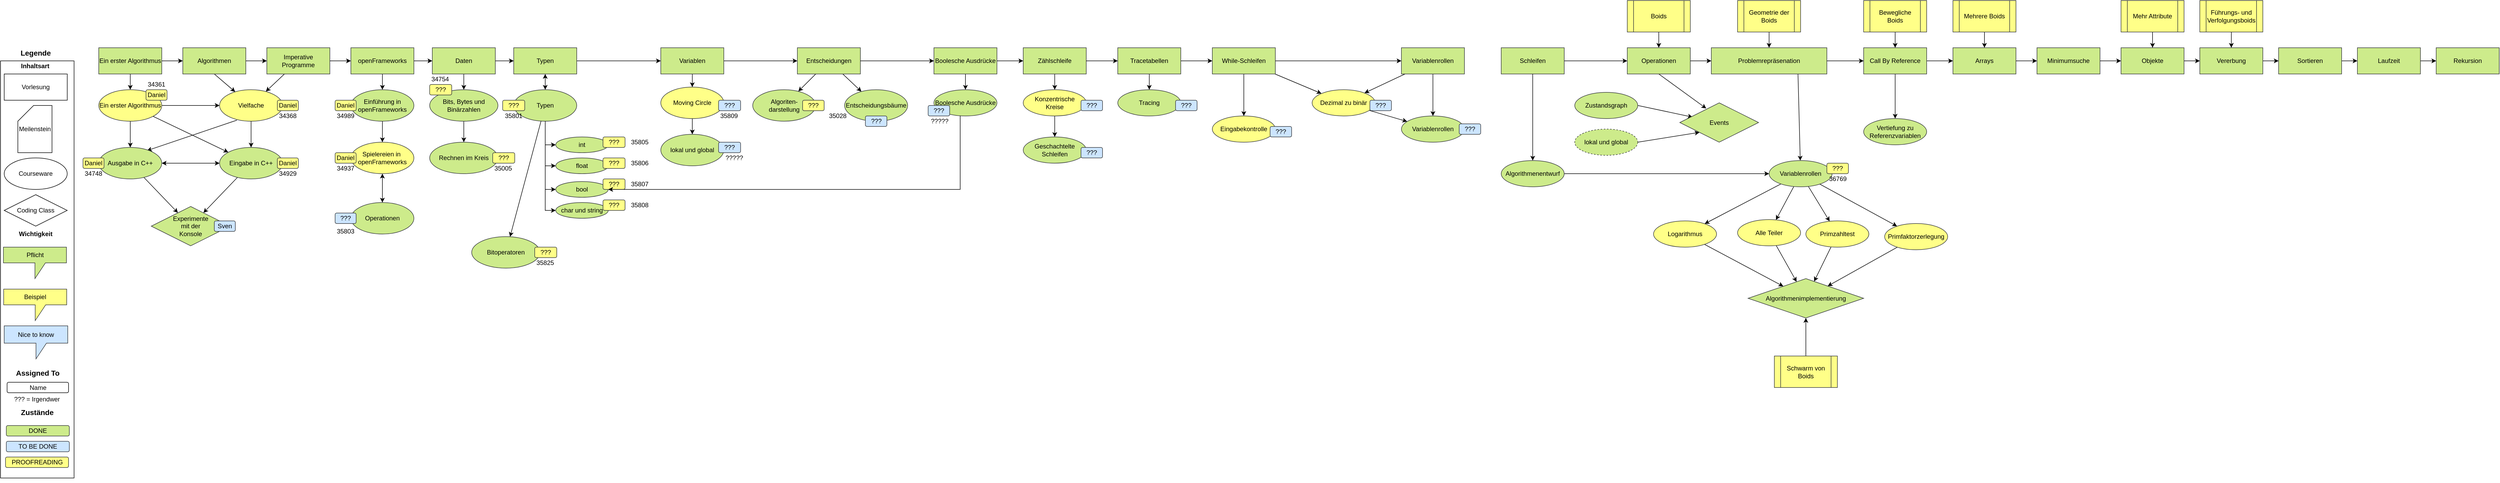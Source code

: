 <mxfile version="12.2.0" type="github" pages="1">
  <diagram id="Wyt8yrSQ3RSMpkzc1AXA" name="Page-1">
    <mxGraphModel dx="2048" dy="4366" grid="1" gridSize="10" guides="1" tooltips="1" connect="1" arrows="1" fold="1" page="1" pageScale="1" pageWidth="4681" pageHeight="3300" math="0" shadow="0">
      <root>
        <mxCell id="0"/>
        <mxCell id="1" value="Inhalte" style="" parent="0"/>
        <mxCell id="2e9VviOoSvJhzy74QU0r-17" value="" style="rounded=0;whiteSpace=wrap;html=1;fillColor=none;" parent="1" vertex="1">
          <mxGeometry x="13" y="65" width="140" height="795" as="geometry"/>
        </mxCell>
        <mxCell id="YNsSI02lV_WkkaifhmP2-2" value="Coding Class" style="rhombus;whiteSpace=wrap;html=1;" parent="1" vertex="1">
          <mxGeometry x="20" y="320" width="120" height="60" as="geometry"/>
        </mxCell>
        <mxCell id="2e9VviOoSvJhzy74QU0r-11" style="edgeStyle=none;rounded=0;comic=0;jumpStyle=none;orthogonalLoop=1;jettySize=auto;html=1;exitX=0.275;exitY=0.967;exitDx=0;exitDy=0;entryX=0.767;entryY=0.1;entryDx=0;entryDy=0;entryPerimeter=0;strokeColor=#000000;exitPerimeter=0;" parent="1" source="YNsSI02lV_WkkaifhmP2-5" target="2e9VviOoSvJhzy74QU0r-6" edge="1">
          <mxGeometry relative="1" as="geometry"/>
        </mxCell>
        <mxCell id="YNsSI02lV_WkkaifhmP2-5" value="Vielfache" style="ellipse;whiteSpace=wrap;html=1;fillColor=#ffff88;strokeColor=#36393d;" parent="1" vertex="1">
          <mxGeometry x="430" y="120" width="120" height="60" as="geometry"/>
        </mxCell>
        <mxCell id="YNsSI02lV_WkkaifhmP2-6" value="Meilenstein" style="shape=card;whiteSpace=wrap;html=1;" parent="1" vertex="1">
          <mxGeometry x="46" y="150" width="65" height="90" as="geometry"/>
        </mxCell>
        <mxCell id="YNsSI02lV_WkkaifhmP2-10" value="Name" style="rounded=1;whiteSpace=wrap;html=1;" parent="1" vertex="1">
          <mxGeometry x="25.5" y="677.5" width="117" height="20" as="geometry"/>
        </mxCell>
        <mxCell id="YNsSI02lV_WkkaifhmP2-11" value="Vorlesung" style="rounded=0;whiteSpace=wrap;html=1;" parent="1" vertex="1">
          <mxGeometry x="20" y="90" width="120" height="50" as="geometry"/>
        </mxCell>
        <mxCell id="YNsSI02lV_WkkaifhmP2-14" value="DONE" style="rounded=1;whiteSpace=wrap;html=1;fillColor=#cdeb8b;strokeColor=#36393d;" parent="1" vertex="1">
          <mxGeometry x="24" y="760" width="120" height="20" as="geometry"/>
        </mxCell>
        <mxCell id="YNsSI02lV_WkkaifhmP2-15" value="TO BE DONE" style="rounded=1;whiteSpace=wrap;html=1;fillColor=#cce5ff;strokeColor=#36393d;" parent="1" vertex="1">
          <mxGeometry x="24" y="790" width="120" height="20" as="geometry"/>
        </mxCell>
        <mxCell id="YNsSI02lV_WkkaifhmP2-16" value="PROOFREADING" style="rounded=1;whiteSpace=wrap;html=1;fillColor=#ffff88;strokeColor=#36393d;" parent="1" vertex="1">
          <mxGeometry x="22.5" y="820" width="120" height="20" as="geometry"/>
        </mxCell>
        <mxCell id="YNsSI02lV_WkkaifhmP2-20" style="edgeStyle=orthogonalEdgeStyle;rounded=0;orthogonalLoop=1;jettySize=auto;html=1;exitX=0.5;exitY=1;exitDx=0;exitDy=0;entryX=0.5;entryY=0;entryDx=0;entryDy=0;jumpStyle=arc;comic=0;" parent="1" source="YNsSI02lV_WkkaifhmP2-17" target="YNsSI02lV_WkkaifhmP2-18" edge="1">
          <mxGeometry relative="1" as="geometry"/>
        </mxCell>
        <mxCell id="YNsSI02lV_WkkaifhmP2-23" style="edgeStyle=orthogonalEdgeStyle;rounded=0;orthogonalLoop=1;jettySize=auto;html=1;exitX=1;exitY=0.5;exitDx=0;exitDy=0;entryX=0;entryY=0.5;entryDx=0;entryDy=0;" parent="1" source="YNsSI02lV_WkkaifhmP2-17" target="YNsSI02lV_WkkaifhmP2-21" edge="1">
          <mxGeometry relative="1" as="geometry"/>
        </mxCell>
        <mxCell id="YNsSI02lV_WkkaifhmP2-17" value="Ein erster Algorithmus" style="rounded=0;whiteSpace=wrap;html=1;fillColor=#cdeb8b;strokeColor=#36393d;" parent="1" vertex="1">
          <mxGeometry x="200" y="40" width="120" height="50" as="geometry"/>
        </mxCell>
        <mxCell id="2e9VviOoSvJhzy74QU0r-10" style="rounded=0;comic=0;jumpStyle=none;orthogonalLoop=1;jettySize=auto;html=1;exitX=0.5;exitY=1;exitDx=0;exitDy=0;strokeColor=#000000;" parent="1" source="YNsSI02lV_WkkaifhmP2-18" target="2e9VviOoSvJhzy74QU0r-6" edge="1">
          <mxGeometry relative="1" as="geometry"/>
        </mxCell>
        <mxCell id="2e9VviOoSvJhzy74QU0r-15" style="edgeStyle=none;rounded=0;comic=0;jumpStyle=none;orthogonalLoop=1;jettySize=auto;html=1;exitX=1;exitY=0.5;exitDx=0;exitDy=0;entryX=0;entryY=0.5;entryDx=0;entryDy=0;strokeColor=#000000;fillColor=#f8cecc;" parent="1" source="YNsSI02lV_WkkaifhmP2-18" target="YNsSI02lV_WkkaifhmP2-5" edge="1">
          <mxGeometry relative="1" as="geometry"/>
        </mxCell>
        <mxCell id="YNsSI02lV_WkkaifhmP2-18" value="Ein erster Algorithmus" style="ellipse;whiteSpace=wrap;html=1;fillColor=#ffff88;strokeColor=#36393d;" parent="1" vertex="1">
          <mxGeometry x="200" y="120" width="120" height="60" as="geometry"/>
        </mxCell>
        <mxCell id="B_I8aT1JAoUhAAaeeT8g-25" style="edgeStyle=none;rounded=0;orthogonalLoop=1;jettySize=auto;html=1;exitX=0.5;exitY=1;exitDx=0;exitDy=0;" parent="1" source="YNsSI02lV_WkkaifhmP2-21" target="YNsSI02lV_WkkaifhmP2-5" edge="1">
          <mxGeometry relative="1" as="geometry"/>
        </mxCell>
        <mxCell id="B_I8aT1JAoUhAAaeeT8g-27" value="" style="edgeStyle=none;rounded=0;orthogonalLoop=1;jettySize=auto;html=1;" parent="1" source="YNsSI02lV_WkkaifhmP2-21" target="B_I8aT1JAoUhAAaeeT8g-26" edge="1">
          <mxGeometry relative="1" as="geometry"/>
        </mxCell>
        <mxCell id="YNsSI02lV_WkkaifhmP2-21" value="Algorithmen" style="rounded=0;whiteSpace=wrap;html=1;fillColor=#cdeb8b;strokeColor=#36393d;" parent="1" vertex="1">
          <mxGeometry x="360" y="40" width="120" height="50" as="geometry"/>
        </mxCell>
        <mxCell id="B_I8aT1JAoUhAAaeeT8g-62" value="" style="edgeStyle=none;rounded=0;orthogonalLoop=1;jettySize=auto;html=1;startArrow=classic;startFill=1;" parent="1" source="2e9VviOoSvJhzy74QU0r-6" target="B_I8aT1JAoUhAAaeeT8g-4" edge="1">
          <mxGeometry relative="1" as="geometry">
            <mxPoint x="400" y="260" as="targetPoint"/>
          </mxGeometry>
        </mxCell>
        <mxCell id="wF4mP8w9-cqMa2zVFERf-13" style="edgeStyle=none;rounded=0;orthogonalLoop=1;jettySize=auto;html=1;" parent="1" source="2e9VviOoSvJhzy74QU0r-6" target="wF4mP8w9-cqMa2zVFERf-1" edge="1">
          <mxGeometry relative="1" as="geometry"/>
        </mxCell>
        <mxCell id="2e9VviOoSvJhzy74QU0r-6" value="Ausgabe in C++" style="ellipse;whiteSpace=wrap;html=1;fillColor=#cdeb8b;strokeColor=#36393d;" parent="1" vertex="1">
          <mxGeometry x="200" y="230" width="120" height="60" as="geometry"/>
        </mxCell>
        <mxCell id="2e9VviOoSvJhzy74QU0r-12" value="Courseware" style="ellipse;whiteSpace=wrap;html=1;" parent="1" vertex="1">
          <mxGeometry x="20" y="250" width="120" height="60" as="geometry"/>
        </mxCell>
        <mxCell id="2e9VviOoSvJhzy74QU0r-18" value="&lt;b&gt;&lt;font style=&quot;font-size: 14px&quot;&gt;Legende&lt;/font&gt;&lt;/b&gt;" style="text;html=1;strokeColor=none;fillColor=none;align=center;verticalAlign=middle;whiteSpace=wrap;rounded=0;" parent="1" vertex="1">
          <mxGeometry x="50" y="40" width="60" height="20" as="geometry"/>
        </mxCell>
        <mxCell id="2e9VviOoSvJhzy74QU0r-19" value="&lt;b&gt;&lt;font style=&quot;font-size: 14px&quot;&gt;Zustände&lt;/font&gt;&lt;/b&gt;" style="text;html=1;strokeColor=none;fillColor=none;align=center;verticalAlign=middle;whiteSpace=wrap;rounded=0;" parent="1" vertex="1">
          <mxGeometry x="52.5" y="725" width="60" height="20" as="geometry"/>
        </mxCell>
        <mxCell id="2e9VviOoSvJhzy74QU0r-21" value="&lt;b&gt;&lt;font style=&quot;font-size: 14px&quot;&gt;Assigned To&lt;/font&gt;&lt;/b&gt;" style="text;html=1;strokeColor=none;fillColor=none;align=center;verticalAlign=middle;whiteSpace=wrap;rounded=0;" parent="1" vertex="1">
          <mxGeometry x="24" y="650" width="120" height="20" as="geometry"/>
        </mxCell>
        <mxCell id="2e9VviOoSvJhzy74QU0r-28" value="??? = Irgendwer" style="text;html=1;strokeColor=none;fillColor=none;align=center;verticalAlign=middle;whiteSpace=wrap;rounded=0;" parent="1" vertex="1">
          <mxGeometry x="24" y="700" width="117" height="20" as="geometry"/>
        </mxCell>
        <mxCell id="Tgc2R-9lb7ekBUgRPGqR-1" value="&lt;b&gt;Wichtigkeit&lt;/b&gt;" style="text;html=1;strokeColor=none;fillColor=none;align=center;verticalAlign=middle;whiteSpace=wrap;rounded=0;" parent="1" vertex="1">
          <mxGeometry x="50" y="385" width="60" height="20" as="geometry"/>
        </mxCell>
        <mxCell id="oYj94LS83K9F-aLHHSQ7-1" value="Pflicht" style="shape=callout;whiteSpace=wrap;html=1;perimeter=calloutPerimeter;fillColor=#cdeb8b;strokeColor=#36393d;" parent="1" vertex="1">
          <mxGeometry x="18.5" y="420" width="120" height="60" as="geometry"/>
        </mxCell>
        <mxCell id="oYj94LS83K9F-aLHHSQ7-2" value="Beispiel" style="shape=callout;whiteSpace=wrap;html=1;perimeter=calloutPerimeter;fillColor=#ffff88;strokeColor=#36393d;" parent="1" vertex="1">
          <mxGeometry x="19" y="500" width="120" height="60" as="geometry"/>
        </mxCell>
        <mxCell id="oYj94LS83K9F-aLHHSQ7-5" value="Nice to know" style="shape=callout;whiteSpace=wrap;html=1;perimeter=calloutPerimeter;fillColor=#cce5ff;strokeColor=#36393d;" parent="1" vertex="1">
          <mxGeometry x="20" y="570" width="121" height="63" as="geometry"/>
        </mxCell>
        <mxCell id="oYj94LS83K9F-aLHHSQ7-6" value="&lt;b&gt;Inhaltsart&lt;/b&gt;" style="text;html=1;strokeColor=none;fillColor=none;align=center;verticalAlign=middle;whiteSpace=wrap;rounded=0;" parent="1" vertex="1">
          <mxGeometry x="58.5" y="65" width="40" height="20" as="geometry"/>
        </mxCell>
        <mxCell id="wF4mP8w9-cqMa2zVFERf-14" style="edgeStyle=none;rounded=0;orthogonalLoop=1;jettySize=auto;html=1;" parent="1" source="B_I8aT1JAoUhAAaeeT8g-4" target="wF4mP8w9-cqMa2zVFERf-1" edge="1">
          <mxGeometry relative="1" as="geometry"/>
        </mxCell>
        <mxCell id="B_I8aT1JAoUhAAaeeT8g-4" value="Eingabe in C++" style="ellipse;whiteSpace=wrap;html=1;fillColor=#cdeb8b;strokeColor=#36393d;" parent="1" vertex="1">
          <mxGeometry x="430" y="230" width="120" height="60" as="geometry"/>
        </mxCell>
        <mxCell id="B_I8aT1JAoUhAAaeeT8g-13" style="edgeStyle=none;rounded=0;orthogonalLoop=1;jettySize=auto;html=1;" parent="1" source="YNsSI02lV_WkkaifhmP2-5" target="B_I8aT1JAoUhAAaeeT8g-4" edge="1">
          <mxGeometry relative="1" as="geometry">
            <mxPoint x="420" y="182" as="sourcePoint"/>
            <mxPoint x="420" y="230" as="targetPoint"/>
          </mxGeometry>
        </mxCell>
        <mxCell id="B_I8aT1JAoUhAAaeeT8g-14" style="rounded=0;orthogonalLoop=1;jettySize=auto;html=1;" parent="1" source="YNsSI02lV_WkkaifhmP2-18" target="B_I8aT1JAoUhAAaeeT8g-4" edge="1">
          <mxGeometry relative="1" as="geometry">
            <mxPoint x="260" y="180" as="sourcePoint"/>
            <mxPoint x="377.574" y="238.787" as="targetPoint"/>
          </mxGeometry>
        </mxCell>
        <mxCell id="B_I8aT1JAoUhAAaeeT8g-22" style="edgeStyle=none;rounded=0;orthogonalLoop=1;jettySize=auto;html=1;exitX=0.5;exitY=1;exitDx=0;exitDy=0;" parent="1" source="2e9VviOoSvJhzy74QU0r-17" target="2e9VviOoSvJhzy74QU0r-17" edge="1">
          <mxGeometry relative="1" as="geometry"/>
        </mxCell>
        <mxCell id="B_I8aT1JAoUhAAaeeT8g-30" style="edgeStyle=none;rounded=0;orthogonalLoop=1;jettySize=auto;html=1;" parent="1" source="B_I8aT1JAoUhAAaeeT8g-26" target="YNsSI02lV_WkkaifhmP2-5" edge="1">
          <mxGeometry relative="1" as="geometry"/>
        </mxCell>
        <mxCell id="B_I8aT1JAoUhAAaeeT8g-33" value="" style="edgeStyle=none;rounded=0;orthogonalLoop=1;jettySize=auto;html=1;" parent="1" source="B_I8aT1JAoUhAAaeeT8g-26" target="B_I8aT1JAoUhAAaeeT8g-32" edge="1">
          <mxGeometry relative="1" as="geometry"/>
        </mxCell>
        <mxCell id="B_I8aT1JAoUhAAaeeT8g-26" value="Imperative Programme" style="rounded=0;whiteSpace=wrap;html=1;fillColor=#cdeb8b;strokeColor=#36393d;" parent="1" vertex="1">
          <mxGeometry x="520" y="40" width="120" height="50" as="geometry"/>
        </mxCell>
        <mxCell id="B_I8aT1JAoUhAAaeeT8g-35" value="" style="edgeStyle=none;rounded=0;orthogonalLoop=1;jettySize=auto;html=1;" parent="1" source="B_I8aT1JAoUhAAaeeT8g-32" target="B_I8aT1JAoUhAAaeeT8g-34" edge="1">
          <mxGeometry relative="1" as="geometry"/>
        </mxCell>
        <mxCell id="B_I8aT1JAoUhAAaeeT8g-75" value="" style="edgeStyle=none;rounded=0;orthogonalLoop=1;jettySize=auto;html=1;startArrow=none;startFill=0;" parent="1" source="B_I8aT1JAoUhAAaeeT8g-32" target="B_I8aT1JAoUhAAaeeT8g-74" edge="1">
          <mxGeometry relative="1" as="geometry"/>
        </mxCell>
        <mxCell id="B_I8aT1JAoUhAAaeeT8g-32" value="openFrameworks" style="rounded=0;whiteSpace=wrap;html=1;fillColor=#cdeb8b;strokeColor=#36393d;" parent="1" vertex="1">
          <mxGeometry x="680" y="40" width="120" height="50" as="geometry"/>
        </mxCell>
        <mxCell id="B_I8aT1JAoUhAAaeeT8g-38" value="" style="edgeStyle=none;rounded=0;orthogonalLoop=1;jettySize=auto;html=1;" parent="1" source="B_I8aT1JAoUhAAaeeT8g-34" target="B_I8aT1JAoUhAAaeeT8g-73" edge="1">
          <mxGeometry relative="1" as="geometry">
            <mxPoint x="740" y="220" as="targetPoint"/>
          </mxGeometry>
        </mxCell>
        <mxCell id="B_I8aT1JAoUhAAaeeT8g-34" value="Einführung in openFrameworks" style="ellipse;whiteSpace=wrap;html=1;fillColor=#cdeb8b;strokeColor=#36393d;" parent="1" vertex="1">
          <mxGeometry x="680" y="120" width="120" height="60" as="geometry"/>
        </mxCell>
        <mxCell id="B_I8aT1JAoUhAAaeeT8g-59" value="" style="edgeStyle=none;rounded=0;orthogonalLoop=1;jettySize=auto;html=1;startArrow=classic;startFill=1;" parent="1" source="B_I8aT1JAoUhAAaeeT8g-40" edge="1">
          <mxGeometry relative="1" as="geometry">
            <mxPoint x="740" y="280" as="targetPoint"/>
          </mxGeometry>
        </mxCell>
        <mxCell id="B_I8aT1JAoUhAAaeeT8g-40" value="Operationen" style="ellipse;whiteSpace=wrap;html=1;fillColor=#cdeb8b;strokeColor=#36393d;" parent="1" vertex="1">
          <mxGeometry x="680" y="335" width="120" height="60" as="geometry"/>
        </mxCell>
        <mxCell id="B_I8aT1JAoUhAAaeeT8g-67" value="" style="edgeStyle=none;rounded=0;orthogonalLoop=1;jettySize=auto;html=1;startArrow=classic;startFill=1;" parent="1" source="B_I8aT1JAoUhAAaeeT8g-54" target="B_I8aT1JAoUhAAaeeT8g-66" edge="1">
          <mxGeometry relative="1" as="geometry"/>
        </mxCell>
        <mxCell id="B_I8aT1JAoUhAAaeeT8g-125" value="" style="edgeStyle=orthogonalEdgeStyle;rounded=0;orthogonalLoop=1;jettySize=auto;html=1;startArrow=none;startFill=0;" parent="1" source="B_I8aT1JAoUhAAaeeT8g-54" target="B_I8aT1JAoUhAAaeeT8g-118" edge="1">
          <mxGeometry relative="1" as="geometry"/>
        </mxCell>
        <mxCell id="B_I8aT1JAoUhAAaeeT8g-54" value="Typen" style="rounded=0;whiteSpace=wrap;html=1;fillColor=#cdeb8b;strokeColor=#36393d;" parent="1" vertex="1">
          <mxGeometry x="990" y="40" width="120" height="50" as="geometry"/>
        </mxCell>
        <mxCell id="B_I8aT1JAoUhAAaeeT8g-97" value="" style="edgeStyle=orthogonalEdgeStyle;rounded=0;orthogonalLoop=1;jettySize=auto;html=1;startArrow=none;startFill=0;entryX=0;entryY=0.5;entryDx=0;entryDy=0;" parent="1" source="B_I8aT1JAoUhAAaeeT8g-66" target="B_I8aT1JAoUhAAaeeT8g-91" edge="1">
          <mxGeometry relative="1" as="geometry">
            <Array as="points">
              <mxPoint x="1050" y="225"/>
            </Array>
          </mxGeometry>
        </mxCell>
        <mxCell id="B_I8aT1JAoUhAAaeeT8g-99" style="edgeStyle=orthogonalEdgeStyle;rounded=0;orthogonalLoop=1;jettySize=auto;html=1;entryX=0;entryY=0.5;entryDx=0;entryDy=0;startArrow=none;startFill=0;" parent="1" source="B_I8aT1JAoUhAAaeeT8g-66" target="B_I8aT1JAoUhAAaeeT8g-94" edge="1">
          <mxGeometry relative="1" as="geometry"/>
        </mxCell>
        <mxCell id="B_I8aT1JAoUhAAaeeT8g-100" style="edgeStyle=orthogonalEdgeStyle;rounded=0;orthogonalLoop=1;jettySize=auto;html=1;entryX=0;entryY=0.5;entryDx=0;entryDy=0;startArrow=none;startFill=0;" parent="1" source="B_I8aT1JAoUhAAaeeT8g-66" target="B_I8aT1JAoUhAAaeeT8g-93" edge="1">
          <mxGeometry relative="1" as="geometry"/>
        </mxCell>
        <mxCell id="B_I8aT1JAoUhAAaeeT8g-66" value="Typen" style="ellipse;whiteSpace=wrap;html=1;fillColor=#cdeb8b;strokeColor=#36393d;" parent="1" vertex="1">
          <mxGeometry x="990" y="120" width="120" height="60" as="geometry"/>
        </mxCell>
        <mxCell id="B_I8aT1JAoUhAAaeeT8g-73" value="Spielereien in&amp;nbsp; openFrameworks" style="ellipse;whiteSpace=wrap;html=1;fillColor=#ffff88;strokeColor=#36393d;" parent="1" vertex="1">
          <mxGeometry x="680" y="220" width="120" height="60" as="geometry"/>
        </mxCell>
        <mxCell id="B_I8aT1JAoUhAAaeeT8g-76" value="" style="edgeStyle=none;rounded=0;orthogonalLoop=1;jettySize=auto;html=1;startArrow=none;startFill=0;" parent="1" source="B_I8aT1JAoUhAAaeeT8g-74" target="B_I8aT1JAoUhAAaeeT8g-54" edge="1">
          <mxGeometry relative="1" as="geometry"/>
        </mxCell>
        <mxCell id="B_I8aT1JAoUhAAaeeT8g-83" value="" style="edgeStyle=none;rounded=0;orthogonalLoop=1;jettySize=auto;html=1;startArrow=none;startFill=0;" parent="1" source="B_I8aT1JAoUhAAaeeT8g-74" target="B_I8aT1JAoUhAAaeeT8g-82" edge="1">
          <mxGeometry relative="1" as="geometry"/>
        </mxCell>
        <mxCell id="B_I8aT1JAoUhAAaeeT8g-74" value="Daten" style="rounded=0;whiteSpace=wrap;html=1;fillColor=#cdeb8b;strokeColor=#36393d;" parent="1" vertex="1">
          <mxGeometry x="835" y="40" width="120" height="50" as="geometry"/>
        </mxCell>
        <mxCell id="B_I8aT1JAoUhAAaeeT8g-108" value="" style="edgeStyle=orthogonalEdgeStyle;rounded=0;orthogonalLoop=1;jettySize=auto;html=1;startArrow=none;startFill=0;" parent="1" source="B_I8aT1JAoUhAAaeeT8g-82" target="B_I8aT1JAoUhAAaeeT8g-107" edge="1">
          <mxGeometry relative="1" as="geometry"/>
        </mxCell>
        <mxCell id="B_I8aT1JAoUhAAaeeT8g-82" value="Bits, Bytes und Binärzahlen" style="ellipse;whiteSpace=wrap;html=1;fillColor=#cdeb8b;strokeColor=#36393d;" parent="1" vertex="1">
          <mxGeometry x="830" y="120" width="130" height="60" as="geometry"/>
        </mxCell>
        <mxCell id="B_I8aT1JAoUhAAaeeT8g-91" value="int" style="ellipse;whiteSpace=wrap;html=1;fillColor=#cdeb8b;strokeColor=#36393d;" parent="1" vertex="1">
          <mxGeometry x="1070" y="210" width="100" height="30" as="geometry"/>
        </mxCell>
        <mxCell id="B_I8aT1JAoUhAAaeeT8g-92" value="float" style="ellipse;whiteSpace=wrap;html=1;fillColor=#cdeb8b;strokeColor=#36393d;" parent="1" vertex="1">
          <mxGeometry x="1070" y="250" width="100" height="30" as="geometry"/>
        </mxCell>
        <mxCell id="B_I8aT1JAoUhAAaeeT8g-93" value="char und string" style="ellipse;whiteSpace=wrap;html=1;fillColor=#cdeb8b;strokeColor=#36393d;" parent="1" vertex="1">
          <mxGeometry x="1070" y="335" width="100" height="30" as="geometry"/>
        </mxCell>
        <mxCell id="B_I8aT1JAoUhAAaeeT8g-94" value="bool" style="ellipse;whiteSpace=wrap;html=1;fillColor=#cdeb8b;strokeColor=#36393d;" parent="1" vertex="1">
          <mxGeometry x="1070" y="295" width="100" height="30" as="geometry"/>
        </mxCell>
        <mxCell id="B_I8aT1JAoUhAAaeeT8g-98" value="" style="edgeStyle=orthogonalEdgeStyle;rounded=0;orthogonalLoop=1;jettySize=auto;html=1;startArrow=none;startFill=0;" parent="1" source="B_I8aT1JAoUhAAaeeT8g-66" target="B_I8aT1JAoUhAAaeeT8g-92" edge="1">
          <mxGeometry relative="1" as="geometry">
            <mxPoint x="1060" y="190" as="sourcePoint"/>
            <mxPoint x="1080" y="235" as="targetPoint"/>
            <Array as="points">
              <mxPoint x="1050" y="265"/>
            </Array>
          </mxGeometry>
        </mxCell>
        <mxCell id="B_I8aT1JAoUhAAaeeT8g-107" value="Rechnen im Kreis" style="ellipse;whiteSpace=wrap;html=1;fillColor=#cdeb8b;strokeColor=#36393d;" parent="1" vertex="1">
          <mxGeometry x="830" y="220" width="130" height="60" as="geometry"/>
        </mxCell>
        <mxCell id="B_I8aT1JAoUhAAaeeT8g-109" value="Algoriten-&lt;br&gt;darstellung" style="ellipse;whiteSpace=wrap;html=1;fillColor=#cdeb8b;strokeColor=#36393d;" parent="1" vertex="1">
          <mxGeometry x="1445" y="120" width="120" height="60" as="geometry"/>
        </mxCell>
        <mxCell id="B_I8aT1JAoUhAAaeeT8g-123" value="" style="edgeStyle=orthogonalEdgeStyle;rounded=0;orthogonalLoop=1;jettySize=auto;html=1;startArrow=none;startFill=0;" parent="1" source="B_I8aT1JAoUhAAaeeT8g-118" target="B_I8aT1JAoUhAAaeeT8g-122" edge="1">
          <mxGeometry relative="1" as="geometry"/>
        </mxCell>
        <mxCell id="B_I8aT1JAoUhAAaeeT8g-147" value="" style="edgeStyle=orthogonalEdgeStyle;rounded=0;orthogonalLoop=1;jettySize=auto;html=1;startArrow=none;startFill=0;" parent="1" source="B_I8aT1JAoUhAAaeeT8g-118" target="B_I8aT1JAoUhAAaeeT8g-137" edge="1">
          <mxGeometry relative="1" as="geometry"/>
        </mxCell>
        <mxCell id="B_I8aT1JAoUhAAaeeT8g-118" value="Variablen" style="rounded=0;whiteSpace=wrap;html=1;fillColor=#cdeb8b;strokeColor=#36393d;" parent="1" vertex="1">
          <mxGeometry x="1270" y="40" width="120" height="50" as="geometry"/>
        </mxCell>
        <mxCell id="B_I8aT1JAoUhAAaeeT8g-129" value="" style="edgeStyle=orthogonalEdgeStyle;rounded=0;orthogonalLoop=1;jettySize=auto;html=1;startArrow=none;startFill=0;" parent="1" source="B_I8aT1JAoUhAAaeeT8g-122" target="B_I8aT1JAoUhAAaeeT8g-128" edge="1">
          <mxGeometry relative="1" as="geometry"/>
        </mxCell>
        <mxCell id="B_I8aT1JAoUhAAaeeT8g-122" value="Moving Circle" style="ellipse;whiteSpace=wrap;html=1;fillColor=#ffff88;strokeColor=#36393d;" parent="1" vertex="1">
          <mxGeometry x="1270" y="115" width="120" height="60" as="geometry"/>
        </mxCell>
        <mxCell id="B_I8aT1JAoUhAAaeeT8g-128" value="lokal und global" style="ellipse;whiteSpace=wrap;html=1;fillColor=#cdeb8b;strokeColor=#36393d;" parent="1" vertex="1">
          <mxGeometry x="1270" y="205" width="120" height="60" as="geometry"/>
        </mxCell>
        <mxCell id="B_I8aT1JAoUhAAaeeT8g-145" value="" style="edgeStyle=orthogonalEdgeStyle;rounded=0;orthogonalLoop=1;jettySize=auto;html=1;startArrow=none;startFill=0;" parent="1" source="B_I8aT1JAoUhAAaeeT8g-134" target="B_I8aT1JAoUhAAaeeT8g-141" edge="1">
          <mxGeometry relative="1" as="geometry"/>
        </mxCell>
        <mxCell id="B_I8aT1JAoUhAAaeeT8g-139" value="" style="rounded=0;orthogonalLoop=1;jettySize=auto;html=1;startArrow=none;startFill=0;" parent="1" source="B_I8aT1JAoUhAAaeeT8g-137" target="B_I8aT1JAoUhAAaeeT8g-109" edge="1">
          <mxGeometry relative="1" as="geometry"/>
        </mxCell>
        <mxCell id="B_I8aT1JAoUhAAaeeT8g-141" value="Boolesche Ausdrücke" style="ellipse;whiteSpace=wrap;html=1;fillColor=#cdeb8b;strokeColor=#36393d;" parent="1" vertex="1">
          <mxGeometry x="1790" y="120" width="120" height="50" as="geometry"/>
        </mxCell>
        <mxCell id="wF4mP8w9-cqMa2zVFERf-21" style="edgeStyle=none;rounded=0;orthogonalLoop=1;jettySize=auto;html=1;" parent="1" source="B_I8aT1JAoUhAAaeeT8g-137" target="wF4mP8w9-cqMa2zVFERf-19" edge="1">
          <mxGeometry relative="1" as="geometry"/>
        </mxCell>
        <mxCell id="B_I8aT1JAoUhAAaeeT8g-137" value="Entscheidungen" style="rounded=0;whiteSpace=wrap;html=1;fillColor=#cdeb8b;strokeColor=#36393d;" parent="1" vertex="1">
          <mxGeometry x="1530" y="40" width="120" height="50" as="geometry"/>
        </mxCell>
        <mxCell id="wF4mP8w9-cqMa2zVFERf-18" value="" style="edgeStyle=none;rounded=0;orthogonalLoop=1;jettySize=auto;html=1;" parent="1" source="B_I8aT1JAoUhAAaeeT8g-134" target="wF4mP8w9-cqMa2zVFERf-17" edge="1">
          <mxGeometry relative="1" as="geometry"/>
        </mxCell>
        <mxCell id="B_I8aT1JAoUhAAaeeT8g-134" value="Boolesche Ausdrücke" style="rounded=0;whiteSpace=wrap;html=1;fillColor=#cdeb8b;strokeColor=#36393d;" parent="1" vertex="1">
          <mxGeometry x="1790" y="40" width="120" height="50" as="geometry"/>
        </mxCell>
        <mxCell id="B_I8aT1JAoUhAAaeeT8g-148" value="" style="edgeStyle=orthogonalEdgeStyle;rounded=0;orthogonalLoop=1;jettySize=auto;html=1;startArrow=none;startFill=0;" parent="1" source="B_I8aT1JAoUhAAaeeT8g-137" target="B_I8aT1JAoUhAAaeeT8g-134" edge="1">
          <mxGeometry relative="1" as="geometry">
            <mxPoint x="1590" y="65.333" as="sourcePoint"/>
            <mxPoint x="1902.5" y="125" as="targetPoint"/>
          </mxGeometry>
        </mxCell>
        <mxCell id="wF4mP8w9-cqMa2zVFERf-1" value="Experimente&lt;br&gt;mit der &lt;br&gt;Konsole" style="rhombus;whiteSpace=wrap;html=1;fillColor=#cdeb8b;strokeColor=#36393d;" parent="1" vertex="1">
          <mxGeometry x="300" y="342.5" width="150" height="75" as="geometry"/>
        </mxCell>
        <mxCell id="wF4mP8w9-cqMa2zVFERf-16" style="edgeStyle=none;rounded=0;orthogonalLoop=1;jettySize=auto;html=1;exitX=0.5;exitY=1;exitDx=0;exitDy=0;" parent="1" source="wF4mP8w9-cqMa2zVFERf-1" target="wF4mP8w9-cqMa2zVFERf-1" edge="1">
          <mxGeometry relative="1" as="geometry"/>
        </mxCell>
        <mxCell id="wF4mP8w9-cqMa2zVFERf-28" value="" style="edgeStyle=none;rounded=0;orthogonalLoop=1;jettySize=auto;html=1;" parent="1" source="wF4mP8w9-cqMa2zVFERf-17" target="wF4mP8w9-cqMa2zVFERf-29" edge="1">
          <mxGeometry relative="1" as="geometry">
            <mxPoint x="2020" y="120.0" as="targetPoint"/>
          </mxGeometry>
        </mxCell>
        <mxCell id="wF4mP8w9-cqMa2zVFERf-17" value="Zählschleife" style="rounded=0;whiteSpace=wrap;html=1;fillColor=#cdeb8b;strokeColor=#36393d;" parent="1" vertex="1">
          <mxGeometry x="1960" y="40" width="120" height="50" as="geometry"/>
        </mxCell>
        <mxCell id="wF4mP8w9-cqMa2zVFERf-19" value="Entscheidungsbäume" style="ellipse;whiteSpace=wrap;html=1;fillColor=#cdeb8b;strokeColor=#36393d;" parent="1" vertex="1">
          <mxGeometry x="1620" y="120" width="120" height="60" as="geometry"/>
        </mxCell>
        <mxCell id="wF4mP8w9-cqMa2zVFERf-35" value="" style="edgeStyle=none;rounded=0;orthogonalLoop=1;jettySize=auto;html=1;" parent="1" source="wF4mP8w9-cqMa2zVFERf-29" target="wF4mP8w9-cqMa2zVFERf-34" edge="1">
          <mxGeometry relative="1" as="geometry"/>
        </mxCell>
        <mxCell id="wF4mP8w9-cqMa2zVFERf-29" value="Konzentrische&lt;br&gt;Kreise" style="ellipse;whiteSpace=wrap;html=1;fillColor=#ffff88;strokeColor=#36393d;" parent="1" vertex="1">
          <mxGeometry x="1960" y="120" width="120" height="50" as="geometry"/>
        </mxCell>
        <mxCell id="wF4mP8w9-cqMa2zVFERf-34" value="Geschachtelte Schleifen" style="ellipse;whiteSpace=wrap;html=1;fillColor=#cdeb8b;strokeColor=#36393d;" parent="1" vertex="1">
          <mxGeometry x="1960" y="210" width="120" height="50" as="geometry"/>
        </mxCell>
        <mxCell id="wF4mP8w9-cqMa2zVFERf-39" value="" style="edgeStyle=none;rounded=0;orthogonalLoop=1;jettySize=auto;html=1;" parent="1" target="wF4mP8w9-cqMa2zVFERf-40" edge="1">
          <mxGeometry relative="1" as="geometry">
            <mxPoint x="2080" y="65.0" as="sourcePoint"/>
          </mxGeometry>
        </mxCell>
        <mxCell id="wF4mP8w9-cqMa2zVFERf-43" value="" style="edgeStyle=none;rounded=0;orthogonalLoop=1;jettySize=auto;html=1;" parent="1" source="wF4mP8w9-cqMa2zVFERf-40" target="wF4mP8w9-cqMa2zVFERf-41" edge="1">
          <mxGeometry relative="1" as="geometry">
            <mxPoint x="2200" y="170.0" as="targetPoint"/>
          </mxGeometry>
        </mxCell>
        <mxCell id="wF4mP8w9-cqMa2zVFERf-52" value="" style="edgeStyle=none;rounded=0;orthogonalLoop=1;jettySize=auto;html=1;" parent="1" source="wF4mP8w9-cqMa2zVFERf-40" target="wF4mP8w9-cqMa2zVFERf-51" edge="1">
          <mxGeometry relative="1" as="geometry"/>
        </mxCell>
        <mxCell id="wF4mP8w9-cqMa2zVFERf-40" value="Tracetabellen" style="rounded=0;whiteSpace=wrap;html=1;fillColor=#cdeb8b;strokeColor=#36393d;" parent="1" vertex="1">
          <mxGeometry x="2140" y="40" width="120" height="50" as="geometry"/>
        </mxCell>
        <mxCell id="wF4mP8w9-cqMa2zVFERf-41" value="Tracing" style="ellipse;whiteSpace=wrap;html=1;fillColor=#cdeb8b;strokeColor=#36393d;" parent="1" vertex="1">
          <mxGeometry x="2140" y="120" width="120" height="50" as="geometry"/>
        </mxCell>
        <mxCell id="wF4mP8w9-cqMa2zVFERf-55" value="" style="edgeStyle=none;rounded=0;orthogonalLoop=1;jettySize=auto;html=1;entryX=0.5;entryY=0;entryDx=0;entryDy=0;" parent="1" source="wF4mP8w9-cqMa2zVFERf-51" target="wF4mP8w9-cqMa2zVFERf-53" edge="1">
          <mxGeometry relative="1" as="geometry">
            <mxPoint x="2380" y="170.0" as="targetPoint"/>
          </mxGeometry>
        </mxCell>
        <mxCell id="wF4mP8w9-cqMa2zVFERf-59" value="" style="edgeStyle=none;rounded=0;orthogonalLoop=1;jettySize=auto;html=1;" parent="1" source="wF4mP8w9-cqMa2zVFERf-51" target="wF4mP8w9-cqMa2zVFERf-57" edge="1">
          <mxGeometry relative="1" as="geometry">
            <mxPoint x="2380" y="170.0" as="targetPoint"/>
          </mxGeometry>
        </mxCell>
        <mxCell id="wF4mP8w9-cqMa2zVFERf-63" value="" style="edgeStyle=none;rounded=0;orthogonalLoop=1;jettySize=auto;html=1;" parent="1" source="wF4mP8w9-cqMa2zVFERf-51" target="wF4mP8w9-cqMa2zVFERf-61" edge="1">
          <mxGeometry relative="1" as="geometry">
            <mxPoint x="2520" y="65.0" as="targetPoint"/>
          </mxGeometry>
        </mxCell>
        <mxCell id="wF4mP8w9-cqMa2zVFERf-51" value="While-Schleifen" style="rounded=0;whiteSpace=wrap;html=1;fillColor=#cdeb8b;strokeColor=#36393d;" parent="1" vertex="1">
          <mxGeometry x="2320" y="40" width="120" height="50" as="geometry"/>
        </mxCell>
        <mxCell id="wF4mP8w9-cqMa2zVFERf-53" value="Eingabekontrolle" style="ellipse;whiteSpace=wrap;html=1;fillColor=#ffff88;strokeColor=#36393d;" parent="1" vertex="1">
          <mxGeometry x="2320" y="170" width="120" height="50" as="geometry"/>
        </mxCell>
        <mxCell id="wF4mP8w9-cqMa2zVFERf-72" value="" style="edgeStyle=none;rounded=0;orthogonalLoop=1;jettySize=auto;html=1;" parent="1" source="wF4mP8w9-cqMa2zVFERf-57" target="wF4mP8w9-cqMa2zVFERf-66" edge="1">
          <mxGeometry relative="1" as="geometry">
            <mxPoint x="2570" y="250.0" as="targetPoint"/>
          </mxGeometry>
        </mxCell>
        <mxCell id="wF4mP8w9-cqMa2zVFERf-57" value="Dezimal zu binär" style="ellipse;whiteSpace=wrap;html=1;fillColor=#ffff88;strokeColor=#36393d;" parent="1" vertex="1">
          <mxGeometry x="2510" y="120" width="120" height="50" as="geometry"/>
        </mxCell>
        <mxCell id="wF4mP8w9-cqMa2zVFERf-65" value="" style="edgeStyle=none;rounded=0;orthogonalLoop=1;jettySize=auto;html=1;" parent="1" source="wF4mP8w9-cqMa2zVFERf-61" target="wF4mP8w9-cqMa2zVFERf-57" edge="1">
          <mxGeometry relative="1" as="geometry">
            <mxPoint x="2740" y="170.0" as="targetPoint"/>
          </mxGeometry>
        </mxCell>
        <mxCell id="wF4mP8w9-cqMa2zVFERf-67" value="" style="edgeStyle=none;rounded=0;orthogonalLoop=1;jettySize=auto;html=1;" parent="1" source="wF4mP8w9-cqMa2zVFERf-61" target="wF4mP8w9-cqMa2zVFERf-66" edge="1">
          <mxGeometry relative="1" as="geometry"/>
        </mxCell>
        <mxCell id="wF4mP8w9-cqMa2zVFERf-61" value="Variablenrollen" style="rounded=0;whiteSpace=wrap;html=1;fillColor=#cdeb8b;strokeColor=#36393d;" parent="1" vertex="1">
          <mxGeometry x="2680" y="40" width="120" height="50" as="geometry"/>
        </mxCell>
        <mxCell id="wF4mP8w9-cqMa2zVFERf-66" value="Variablenrollen" style="ellipse;whiteSpace=wrap;html=1;fillColor=#cdeb8b;strokeColor=#36393d;" parent="1" vertex="1">
          <mxGeometry x="2680" y="170" width="120" height="50" as="geometry"/>
        </mxCell>
        <mxCell id="IUjpNbBkHvmJUEdH-6QP-1" value="Bitoperatoren" style="ellipse;whiteSpace=wrap;html=1;fillColor=#cdeb8b;strokeColor=#36393d;" parent="1" vertex="1">
          <mxGeometry x="910" y="400" width="130" height="60" as="geometry"/>
        </mxCell>
        <mxCell id="i1R9sLjK4HXDBMoAynH--26" style="edgeStyle=orthogonalEdgeStyle;rounded=0;orthogonalLoop=1;jettySize=auto;html=1;exitX=1;exitY=0.5;exitDx=0;exitDy=0;entryX=0;entryY=0.5;entryDx=0;entryDy=0;" parent="1" source="i1R9sLjK4HXDBMoAynH--1" target="i1R9sLjK4HXDBMoAynH--2" edge="1">
          <mxGeometry relative="1" as="geometry"/>
        </mxCell>
        <mxCell id="i1R9sLjK4HXDBMoAynH--1" value="Schleifen" style="rounded=0;whiteSpace=wrap;html=1;fillColor=#cdeb8b;strokeColor=#36393d;" parent="1" vertex="1">
          <mxGeometry x="2870" y="40" width="120" height="50" as="geometry"/>
        </mxCell>
        <mxCell id="i1R9sLjK4HXDBMoAynH--27" style="edgeStyle=orthogonalEdgeStyle;rounded=0;orthogonalLoop=1;jettySize=auto;html=1;exitX=1;exitY=0.5;exitDx=0;exitDy=0;entryX=0;entryY=0.5;entryDx=0;entryDy=0;" parent="1" source="i1R9sLjK4HXDBMoAynH--2" target="i1R9sLjK4HXDBMoAynH--3" edge="1">
          <mxGeometry relative="1" as="geometry"/>
        </mxCell>
        <mxCell id="i1R9sLjK4HXDBMoAynH--31" style="rounded=0;orthogonalLoop=1;jettySize=auto;html=1;exitX=0.5;exitY=1;exitDx=0;exitDy=0;entryX=0.5;entryY=0;entryDx=0;entryDy=0;" parent="1" source="i1R9sLjK4HXDBMoAynH--1" target="i1R9sLjK4HXDBMoAynH--16" edge="1">
          <mxGeometry relative="1" as="geometry"/>
        </mxCell>
        <mxCell id="i1R9sLjK4HXDBMoAynH--34" style="edgeStyle=none;rounded=0;orthogonalLoop=1;jettySize=auto;html=1;exitX=0.5;exitY=1;exitDx=0;exitDy=0;entryX=0.335;entryY=0.142;entryDx=0;entryDy=0;entryPerimeter=0;" parent="1" source="i1R9sLjK4HXDBMoAynH--2" target="i1R9sLjK4HXDBMoAynH--25" edge="1">
          <mxGeometry relative="1" as="geometry">
            <mxPoint x="3420.0" y="150" as="targetPoint"/>
          </mxGeometry>
        </mxCell>
        <mxCell id="i1R9sLjK4HXDBMoAynH--2" value="Operationen" style="rounded=0;whiteSpace=wrap;html=1;fillColor=#cdeb8b;strokeColor=#36393d;" parent="1" vertex="1">
          <mxGeometry x="3110" y="40" width="120" height="50" as="geometry"/>
        </mxCell>
        <mxCell id="i1R9sLjK4HXDBMoAynH--28" style="edgeStyle=orthogonalEdgeStyle;rounded=0;orthogonalLoop=1;jettySize=auto;html=1;exitX=1;exitY=0.5;exitDx=0;exitDy=0;entryX=0;entryY=0.5;entryDx=0;entryDy=0;" parent="1" source="RhlI-v3CvirQ98oo1_78-1" target="i1R9sLjK4HXDBMoAynH--4" edge="1">
          <mxGeometry relative="1" as="geometry"/>
        </mxCell>
        <mxCell id="i1R9sLjK4HXDBMoAynH--36" style="edgeStyle=none;rounded=0;orthogonalLoop=1;jettySize=auto;html=1;exitX=0.75;exitY=1;exitDx=0;exitDy=0;" parent="1" source="i1R9sLjK4HXDBMoAynH--3" target="i1R9sLjK4HXDBMoAynH--19" edge="1">
          <mxGeometry relative="1" as="geometry"/>
        </mxCell>
        <mxCell id="i1R9sLjK4HXDBMoAynH--3" value="Problemrepräsenation" style="rounded=0;whiteSpace=wrap;html=1;fillColor=#cdeb8b;strokeColor=#36393d;" parent="1" vertex="1">
          <mxGeometry x="3270" y="40" width="220" height="50" as="geometry"/>
        </mxCell>
        <mxCell id="i1R9sLjK4HXDBMoAynH--29" style="edgeStyle=orthogonalEdgeStyle;rounded=0;orthogonalLoop=1;jettySize=auto;html=1;exitX=1;exitY=0.5;exitDx=0;exitDy=0;entryX=0;entryY=0.5;entryDx=0;entryDy=0;" parent="1" source="i1R9sLjK4HXDBMoAynH--4" target="i1R9sLjK4HXDBMoAynH--5" edge="1">
          <mxGeometry relative="1" as="geometry"/>
        </mxCell>
        <mxCell id="i1R9sLjK4HXDBMoAynH--4" value="Arrays" style="rounded=0;whiteSpace=wrap;html=1;fillColor=#cdeb8b;strokeColor=#36393d;" parent="1" vertex="1">
          <mxGeometry x="3730" y="40" width="120" height="50" as="geometry"/>
        </mxCell>
        <mxCell id="i1R9sLjK4HXDBMoAynH--30" style="edgeStyle=orthogonalEdgeStyle;rounded=0;orthogonalLoop=1;jettySize=auto;html=1;exitX=1;exitY=0.5;exitDx=0;exitDy=0;entryX=0;entryY=0.5;entryDx=0;entryDy=0;" parent="1" source="i1R9sLjK4HXDBMoAynH--5" target="i1R9sLjK4HXDBMoAynH--6" edge="1">
          <mxGeometry relative="1" as="geometry"/>
        </mxCell>
        <mxCell id="i1R9sLjK4HXDBMoAynH--5" value="Minimumsuche" style="rounded=0;whiteSpace=wrap;html=1;fillColor=#cdeb8b;strokeColor=#36393d;" parent="1" vertex="1">
          <mxGeometry x="3890" y="40" width="120" height="50" as="geometry"/>
        </mxCell>
        <mxCell id="i1R9sLjK4HXDBMoAynH--37" style="edgeStyle=none;rounded=0;orthogonalLoop=1;jettySize=auto;html=1;exitX=1;exitY=0.5;exitDx=0;exitDy=0;entryX=0;entryY=0.5;entryDx=0;entryDy=0;" parent="1" source="i1R9sLjK4HXDBMoAynH--6" target="i1R9sLjK4HXDBMoAynH--7" edge="1">
          <mxGeometry relative="1" as="geometry"/>
        </mxCell>
        <mxCell id="i1R9sLjK4HXDBMoAynH--6" value="Objekte" style="rounded=0;whiteSpace=wrap;html=1;fillColor=#cdeb8b;strokeColor=#36393d;" parent="1" vertex="1">
          <mxGeometry x="4050" y="40" width="120" height="50" as="geometry"/>
        </mxCell>
        <mxCell id="i1R9sLjK4HXDBMoAynH--38" style="edgeStyle=none;rounded=0;orthogonalLoop=1;jettySize=auto;html=1;exitX=1;exitY=0.5;exitDx=0;exitDy=0;entryX=0;entryY=0.5;entryDx=0;entryDy=0;" parent="1" source="i1R9sLjK4HXDBMoAynH--7" target="i1R9sLjK4HXDBMoAynH--8" edge="1">
          <mxGeometry relative="1" as="geometry"/>
        </mxCell>
        <mxCell id="i1R9sLjK4HXDBMoAynH--7" value="Vererbung" style="rounded=0;whiteSpace=wrap;html=1;fillColor=#cdeb8b;strokeColor=#36393d;" parent="1" vertex="1">
          <mxGeometry x="4200" y="40" width="120" height="50" as="geometry"/>
        </mxCell>
        <mxCell id="i1R9sLjK4HXDBMoAynH--39" style="edgeStyle=none;rounded=0;orthogonalLoop=1;jettySize=auto;html=1;exitX=1;exitY=0.5;exitDx=0;exitDy=0;entryX=0;entryY=0.5;entryDx=0;entryDy=0;" parent="1" source="i1R9sLjK4HXDBMoAynH--8" target="i1R9sLjK4HXDBMoAynH--9" edge="1">
          <mxGeometry relative="1" as="geometry"/>
        </mxCell>
        <mxCell id="i1R9sLjK4HXDBMoAynH--8" value="Sortieren" style="rounded=0;whiteSpace=wrap;html=1;fillColor=#cdeb8b;strokeColor=#36393d;" parent="1" vertex="1">
          <mxGeometry x="4350" y="40" width="120" height="50" as="geometry"/>
        </mxCell>
        <mxCell id="i1R9sLjK4HXDBMoAynH--40" style="edgeStyle=none;rounded=0;orthogonalLoop=1;jettySize=auto;html=1;exitX=1;exitY=0.5;exitDx=0;exitDy=0;entryX=0;entryY=0.5;entryDx=0;entryDy=0;" parent="1" source="i1R9sLjK4HXDBMoAynH--9" target="i1R9sLjK4HXDBMoAynH--10" edge="1">
          <mxGeometry relative="1" as="geometry"/>
        </mxCell>
        <mxCell id="i1R9sLjK4HXDBMoAynH--9" value="Laufzeit" style="rounded=0;whiteSpace=wrap;html=1;fillColor=#cdeb8b;strokeColor=#36393d;" parent="1" vertex="1">
          <mxGeometry x="4500" y="40" width="120" height="50" as="geometry"/>
        </mxCell>
        <mxCell id="i1R9sLjK4HXDBMoAynH--10" value="Rekursion" style="rounded=0;whiteSpace=wrap;html=1;fillColor=#cdeb8b;strokeColor=#36393d;" parent="1" vertex="1">
          <mxGeometry x="4650" y="40" width="120" height="50" as="geometry"/>
        </mxCell>
        <mxCell id="i1R9sLjK4HXDBMoAynH--50" style="edgeStyle=none;rounded=0;orthogonalLoop=1;jettySize=auto;html=1;exitX=0.5;exitY=1;exitDx=0;exitDy=0;entryX=0.5;entryY=0;entryDx=0;entryDy=0;" parent="1" source="i1R9sLjK4HXDBMoAynH--11" target="i1R9sLjK4HXDBMoAynH--2" edge="1">
          <mxGeometry relative="1" as="geometry"/>
        </mxCell>
        <mxCell id="i1R9sLjK4HXDBMoAynH--11" value="Boids" style="shape=process;whiteSpace=wrap;html=1;backgroundOutline=1;fillColor=#ffff88;strokeColor=#36393d;" parent="1" vertex="1">
          <mxGeometry x="3110" y="-50" width="120" height="60" as="geometry"/>
        </mxCell>
        <mxCell id="i1R9sLjK4HXDBMoAynH--51" style="edgeStyle=none;rounded=0;orthogonalLoop=1;jettySize=auto;html=1;exitX=0.5;exitY=1;exitDx=0;exitDy=0;entryX=0.5;entryY=0;entryDx=0;entryDy=0;" parent="1" source="i1R9sLjK4HXDBMoAynH--12" target="i1R9sLjK4HXDBMoAynH--3" edge="1">
          <mxGeometry relative="1" as="geometry"/>
        </mxCell>
        <mxCell id="i1R9sLjK4HXDBMoAynH--12" value="Geometrie der Boids" style="shape=process;whiteSpace=wrap;html=1;backgroundOutline=1;fillColor=#ffff88;strokeColor=#36393d;" parent="1" vertex="1">
          <mxGeometry x="3320" y="-50" width="120" height="60" as="geometry"/>
        </mxCell>
        <mxCell id="i1R9sLjK4HXDBMoAynH--52" style="edgeStyle=none;rounded=0;orthogonalLoop=1;jettySize=auto;html=1;exitX=0.5;exitY=1;exitDx=0;exitDy=0;entryX=0.5;entryY=0;entryDx=0;entryDy=0;" parent="1" source="i1R9sLjK4HXDBMoAynH--13" target="i1R9sLjK4HXDBMoAynH--4" edge="1">
          <mxGeometry relative="1" as="geometry"/>
        </mxCell>
        <mxCell id="i1R9sLjK4HXDBMoAynH--13" value="Mehrere Boids" style="shape=process;whiteSpace=wrap;html=1;backgroundOutline=1;fillColor=#ffff88;strokeColor=#36393d;" parent="1" vertex="1">
          <mxGeometry x="3730" y="-50" width="120" height="60" as="geometry"/>
        </mxCell>
        <mxCell id="i1R9sLjK4HXDBMoAynH--54" style="edgeStyle=none;rounded=0;orthogonalLoop=1;jettySize=auto;html=1;exitX=0.5;exitY=1;exitDx=0;exitDy=0;entryX=0.5;entryY=0;entryDx=0;entryDy=0;" parent="1" source="i1R9sLjK4HXDBMoAynH--14" target="i1R9sLjK4HXDBMoAynH--7" edge="1">
          <mxGeometry relative="1" as="geometry"/>
        </mxCell>
        <mxCell id="i1R9sLjK4HXDBMoAynH--14" value="Führungs- und Verfolgungsboids" style="shape=process;whiteSpace=wrap;html=1;backgroundOutline=1;fillColor=#ffff88;strokeColor=#36393d;" parent="1" vertex="1">
          <mxGeometry x="4200" y="-50" width="120" height="60" as="geometry"/>
        </mxCell>
        <mxCell id="i1R9sLjK4HXDBMoAynH--53" style="edgeStyle=none;rounded=0;orthogonalLoop=1;jettySize=auto;html=1;exitX=0.5;exitY=1;exitDx=0;exitDy=0;entryX=0.5;entryY=0;entryDx=0;entryDy=0;" parent="1" source="i1R9sLjK4HXDBMoAynH--15" target="i1R9sLjK4HXDBMoAynH--6" edge="1">
          <mxGeometry relative="1" as="geometry"/>
        </mxCell>
        <mxCell id="i1R9sLjK4HXDBMoAynH--15" value="Mehr Attribute" style="shape=process;whiteSpace=wrap;html=1;backgroundOutline=1;fillColor=#ffff88;strokeColor=#36393d;" parent="1" vertex="1">
          <mxGeometry x="4050" y="-50" width="120" height="60" as="geometry"/>
        </mxCell>
        <mxCell id="i1R9sLjK4HXDBMoAynH--35" style="edgeStyle=none;rounded=0;orthogonalLoop=1;jettySize=auto;html=1;exitX=1;exitY=0.5;exitDx=0;exitDy=0;entryX=0;entryY=0.5;entryDx=0;entryDy=0;" parent="1" source="i1R9sLjK4HXDBMoAynH--16" target="i1R9sLjK4HXDBMoAynH--19" edge="1">
          <mxGeometry relative="1" as="geometry"/>
        </mxCell>
        <mxCell id="i1R9sLjK4HXDBMoAynH--16" value="Algorithmenentwurf" style="ellipse;whiteSpace=wrap;html=1;fillColor=#cdeb8b;strokeColor=#36393d;" parent="1" vertex="1">
          <mxGeometry x="2870" y="255" width="120" height="50" as="geometry"/>
        </mxCell>
        <mxCell id="i1R9sLjK4HXDBMoAynH--33" style="rounded=0;orthogonalLoop=1;jettySize=auto;html=1;exitX=1;exitY=0.5;exitDx=0;exitDy=0;entryX=0.162;entryY=0.362;entryDx=0;entryDy=0;entryPerimeter=0;" parent="1" source="i1R9sLjK4HXDBMoAynH--17" target="i1R9sLjK4HXDBMoAynH--25" edge="1">
          <mxGeometry relative="1" as="geometry"/>
        </mxCell>
        <mxCell id="i1R9sLjK4HXDBMoAynH--17" value="Zustandsgraph" style="ellipse;whiteSpace=wrap;html=1;fillColor=#cdeb8b;strokeColor=#36393d;" parent="1" vertex="1">
          <mxGeometry x="3010" y="125" width="120" height="50" as="geometry"/>
        </mxCell>
        <mxCell id="i1R9sLjK4HXDBMoAynH--32" style="rounded=0;orthogonalLoop=1;jettySize=auto;html=1;exitX=1;exitY=0.5;exitDx=0;exitDy=0;entryX=0;entryY=1;entryDx=0;entryDy=0;" parent="1" source="i1R9sLjK4HXDBMoAynH--18" target="i1R9sLjK4HXDBMoAynH--25" edge="1">
          <mxGeometry relative="1" as="geometry"/>
        </mxCell>
        <mxCell id="i1R9sLjK4HXDBMoAynH--18" value="lokal und global" style="ellipse;whiteSpace=wrap;html=1;fillColor=#cdeb8b;strokeColor=#36393d;dashed=1;" parent="1" vertex="1">
          <mxGeometry x="3010" y="195" width="120" height="50" as="geometry"/>
        </mxCell>
        <mxCell id="i1R9sLjK4HXDBMoAynH--41" style="edgeStyle=none;rounded=0;orthogonalLoop=1;jettySize=auto;html=1;" parent="1" source="i1R9sLjK4HXDBMoAynH--19" target="i1R9sLjK4HXDBMoAynH--20" edge="1">
          <mxGeometry relative="1" as="geometry"/>
        </mxCell>
        <mxCell id="i1R9sLjK4HXDBMoAynH--42" style="edgeStyle=none;rounded=0;orthogonalLoop=1;jettySize=auto;html=1;" parent="1" source="i1R9sLjK4HXDBMoAynH--19" target="i1R9sLjK4HXDBMoAynH--21" edge="1">
          <mxGeometry relative="1" as="geometry"/>
        </mxCell>
        <mxCell id="i1R9sLjK4HXDBMoAynH--43" style="edgeStyle=none;rounded=0;orthogonalLoop=1;jettySize=auto;html=1;" parent="1" source="i1R9sLjK4HXDBMoAynH--19" target="i1R9sLjK4HXDBMoAynH--22" edge="1">
          <mxGeometry relative="1" as="geometry"/>
        </mxCell>
        <mxCell id="i1R9sLjK4HXDBMoAynH--44" style="edgeStyle=none;rounded=0;orthogonalLoop=1;jettySize=auto;html=1;" parent="1" source="i1R9sLjK4HXDBMoAynH--19" target="i1R9sLjK4HXDBMoAynH--23" edge="1">
          <mxGeometry relative="1" as="geometry"/>
        </mxCell>
        <mxCell id="i1R9sLjK4HXDBMoAynH--19" value="Variablenrollen" style="ellipse;whiteSpace=wrap;html=1;fillColor=#cdeb8b;strokeColor=#36393d;" parent="1" vertex="1">
          <mxGeometry x="3380" y="255" width="120" height="50" as="geometry"/>
        </mxCell>
        <mxCell id="i1R9sLjK4HXDBMoAynH--45" style="edgeStyle=none;rounded=0;orthogonalLoop=1;jettySize=auto;html=1;" parent="1" source="i1R9sLjK4HXDBMoAynH--20" target="i1R9sLjK4HXDBMoAynH--24" edge="1">
          <mxGeometry relative="1" as="geometry"/>
        </mxCell>
        <mxCell id="i1R9sLjK4HXDBMoAynH--20" value="&lt;div&gt;Primfaktorzerlegung&lt;/div&gt;" style="ellipse;whiteSpace=wrap;html=1;fillColor=#ffff88;strokeColor=#36393d;" parent="1" vertex="1">
          <mxGeometry x="3600" y="375" width="120" height="50" as="geometry"/>
        </mxCell>
        <mxCell id="i1R9sLjK4HXDBMoAynH--46" style="edgeStyle=none;rounded=0;orthogonalLoop=1;jettySize=auto;html=1;" parent="1" source="i1R9sLjK4HXDBMoAynH--21" target="i1R9sLjK4HXDBMoAynH--24" edge="1">
          <mxGeometry relative="1" as="geometry"/>
        </mxCell>
        <mxCell id="i1R9sLjK4HXDBMoAynH--21" value="Primzahltest" style="ellipse;whiteSpace=wrap;html=1;fillColor=#ffff88;strokeColor=#36393d;" parent="1" vertex="1">
          <mxGeometry x="3450" y="370" width="120" height="50" as="geometry"/>
        </mxCell>
        <mxCell id="i1R9sLjK4HXDBMoAynH--49" style="edgeStyle=none;rounded=0;orthogonalLoop=1;jettySize=auto;html=1;" parent="1" source="i1R9sLjK4HXDBMoAynH--22" target="i1R9sLjK4HXDBMoAynH--24" edge="1">
          <mxGeometry relative="1" as="geometry"/>
        </mxCell>
        <mxCell id="i1R9sLjK4HXDBMoAynH--22" value="&lt;div&gt;Alle Teiler&lt;/div&gt;" style="ellipse;whiteSpace=wrap;html=1;fillColor=#ffff88;strokeColor=#36393d;" parent="1" vertex="1">
          <mxGeometry x="3320" y="367.5" width="120" height="50" as="geometry"/>
        </mxCell>
        <mxCell id="i1R9sLjK4HXDBMoAynH--48" style="edgeStyle=none;rounded=0;orthogonalLoop=1;jettySize=auto;html=1;" parent="1" source="i1R9sLjK4HXDBMoAynH--23" target="i1R9sLjK4HXDBMoAynH--24" edge="1">
          <mxGeometry relative="1" as="geometry">
            <mxPoint x="3370" y="500" as="targetPoint"/>
          </mxGeometry>
        </mxCell>
        <mxCell id="i1R9sLjK4HXDBMoAynH--23" value="Logarithmus" style="ellipse;whiteSpace=wrap;html=1;fillColor=#ffff88;strokeColor=#36393d;" parent="1" vertex="1">
          <mxGeometry x="3160" y="370" width="120" height="50" as="geometry"/>
        </mxCell>
        <mxCell id="i1R9sLjK4HXDBMoAynH--24" value="&lt;div&gt;Algorithmenimplementierung&lt;/div&gt;" style="rhombus;whiteSpace=wrap;html=1;fillColor=#cdeb8b;strokeColor=#36393d;" parent="1" vertex="1">
          <mxGeometry x="3340" y="480" width="220" height="75" as="geometry"/>
        </mxCell>
        <mxCell id="i1R9sLjK4HXDBMoAynH--25" value="Events" style="rhombus;whiteSpace=wrap;html=1;fillColor=#cdeb8b;strokeColor=#36393d;" parent="1" vertex="1">
          <mxGeometry x="3210" y="145" width="150" height="75" as="geometry"/>
        </mxCell>
        <mxCell id="jU5m-M4uJAjMKgkcOitX-2" style="edgeStyle=orthogonalEdgeStyle;rounded=0;orthogonalLoop=1;jettySize=auto;html=1;exitX=0.5;exitY=0;exitDx=0;exitDy=0;entryX=0.5;entryY=1;entryDx=0;entryDy=0;" parent="1" source="jU5m-M4uJAjMKgkcOitX-1" target="i1R9sLjK4HXDBMoAynH--24" edge="1">
          <mxGeometry relative="1" as="geometry"/>
        </mxCell>
        <mxCell id="jU5m-M4uJAjMKgkcOitX-1" value="Schwarm von Boids" style="shape=process;whiteSpace=wrap;html=1;backgroundOutline=1;fillColor=#ffff88;strokeColor=#36393d;" parent="1" vertex="1">
          <mxGeometry x="3390" y="627.5" width="120" height="60" as="geometry"/>
        </mxCell>
        <mxCell id="RhlI-v3CvirQ98oo1_78-9" value="" style="edgeStyle=orthogonalEdgeStyle;rounded=0;orthogonalLoop=1;jettySize=auto;html=1;" parent="1" source="RhlI-v3CvirQ98oo1_78-1" target="RhlI-v3CvirQ98oo1_78-6" edge="1">
          <mxGeometry relative="1" as="geometry">
            <mxPoint x="3620" y="170" as="targetPoint"/>
          </mxGeometry>
        </mxCell>
        <mxCell id="RhlI-v3CvirQ98oo1_78-1" value="Call By Reference" style="rounded=0;whiteSpace=wrap;html=1;fillColor=#cdeb8b;strokeColor=#36393d;" parent="1" vertex="1">
          <mxGeometry x="3560" y="40" width="120" height="50" as="geometry"/>
        </mxCell>
        <mxCell id="RhlI-v3CvirQ98oo1_78-2" style="edgeStyle=orthogonalEdgeStyle;rounded=0;orthogonalLoop=1;jettySize=auto;html=1;exitX=1;exitY=0.5;exitDx=0;exitDy=0;entryX=0;entryY=0.5;entryDx=0;entryDy=0;" parent="1" source="i1R9sLjK4HXDBMoAynH--3" target="RhlI-v3CvirQ98oo1_78-1" edge="1">
          <mxGeometry relative="1" as="geometry">
            <mxPoint x="3490.294" y="64.765" as="sourcePoint"/>
            <mxPoint x="3730.294" y="64.765" as="targetPoint"/>
          </mxGeometry>
        </mxCell>
        <mxCell id="RhlI-v3CvirQ98oo1_78-5" style="edgeStyle=orthogonalEdgeStyle;rounded=0;orthogonalLoop=1;jettySize=auto;html=1;exitX=0.5;exitY=1;exitDx=0;exitDy=0;entryX=0.5;entryY=0;entryDx=0;entryDy=0;" parent="1" source="RhlI-v3CvirQ98oo1_78-4" target="RhlI-v3CvirQ98oo1_78-1" edge="1">
          <mxGeometry relative="1" as="geometry"/>
        </mxCell>
        <mxCell id="RhlI-v3CvirQ98oo1_78-4" value="Bewegliche Boids" style="shape=process;whiteSpace=wrap;html=1;backgroundOutline=1;fillColor=#ffff88;strokeColor=#36393d;" parent="1" vertex="1">
          <mxGeometry x="3560" y="-50" width="120" height="60" as="geometry"/>
        </mxCell>
        <mxCell id="RhlI-v3CvirQ98oo1_78-6" value="Vertiefung zu Referenzvariablen" style="ellipse;whiteSpace=wrap;html=1;fillColor=#cdeb8b;strokeColor=#36393d;" parent="1" vertex="1">
          <mxGeometry x="3560" y="175" width="120" height="50" as="geometry"/>
        </mxCell>
        <mxCell id="FTDDd-owseV0-7RKEGn8-1" value="Assigned" style="" parent="0"/>
        <mxCell id="FTDDd-owseV0-7RKEGn8-4" value="Daniel" style="rounded=1;whiteSpace=wrap;html=1;fillColor=#ffff88;strokeColor=#36393d;" parent="FTDDd-owseV0-7RKEGn8-1" vertex="1">
          <mxGeometry x="540" y="140" width="40" height="20" as="geometry"/>
        </mxCell>
        <mxCell id="Srz_F0b2qAnOa-qPsFeJ-2" value="Daniel" style="rounded=1;whiteSpace=wrap;html=1;fillColor=#ffff88;strokeColor=#36393d;" parent="FTDDd-owseV0-7RKEGn8-1" vertex="1">
          <mxGeometry x="170" y="250" width="40" height="20" as="geometry"/>
        </mxCell>
        <mxCell id="Srz_F0b2qAnOa-qPsFeJ-3" value="&lt;div&gt;Daniel&lt;/div&gt;" style="rounded=1;whiteSpace=wrap;html=1;fillColor=#ffff88;strokeColor=#36393d;" parent="FTDDd-owseV0-7RKEGn8-1" vertex="1">
          <mxGeometry x="290" y="120" width="40" height="20" as="geometry"/>
        </mxCell>
        <mxCell id="B_I8aT1JAoUhAAaeeT8g-8" value="Daniel" style="rounded=1;whiteSpace=wrap;html=1;fillColor=#ffff88;strokeColor=#36393d;" parent="FTDDd-owseV0-7RKEGn8-1" vertex="1">
          <mxGeometry x="540" y="250" width="40" height="20" as="geometry"/>
        </mxCell>
        <mxCell id="B_I8aT1JAoUhAAaeeT8g-36" value="Daniel" style="rounded=1;whiteSpace=wrap;html=1;fillColor=#ffff88;strokeColor=#36393d;" parent="FTDDd-owseV0-7RKEGn8-1" vertex="1">
          <mxGeometry x="650" y="140" width="40" height="20" as="geometry"/>
        </mxCell>
        <mxCell id="B_I8aT1JAoUhAAaeeT8g-39" value="Daniel" style="rounded=1;whiteSpace=wrap;html=1;fillColor=#ffff88;strokeColor=#36393d;" parent="FTDDd-owseV0-7RKEGn8-1" vertex="1">
          <mxGeometry x="650" y="240" width="40" height="20" as="geometry"/>
        </mxCell>
        <mxCell id="B_I8aT1JAoUhAAaeeT8g-42" value="???" style="rounded=1;whiteSpace=wrap;html=1;fillColor=#cce5ff;strokeColor=#36393d;" parent="FTDDd-owseV0-7RKEGn8-1" vertex="1">
          <mxGeometry x="650" y="355" width="40" height="20" as="geometry"/>
        </mxCell>
        <mxCell id="B_I8aT1JAoUhAAaeeT8g-77" value="???" style="rounded=1;whiteSpace=wrap;html=1;fillColor=#ffff88;strokeColor=#36393d;" parent="FTDDd-owseV0-7RKEGn8-1" vertex="1">
          <mxGeometry x="969" y="140" width="42" height="20" as="geometry"/>
        </mxCell>
        <mxCell id="B_I8aT1JAoUhAAaeeT8g-81" value="???" style="rounded=1;whiteSpace=wrap;html=1;fillColor=#ffff88;strokeColor=#36393d;" parent="FTDDd-owseV0-7RKEGn8-1" vertex="1">
          <mxGeometry x="830" y="110" width="42" height="20" as="geometry"/>
        </mxCell>
        <mxCell id="B_I8aT1JAoUhAAaeeT8g-101" value="???" style="rounded=1;whiteSpace=wrap;html=1;fillColor=#ffff88;strokeColor=#36393d;" parent="FTDDd-owseV0-7RKEGn8-1" vertex="1">
          <mxGeometry x="1160" y="210" width="42" height="20" as="geometry"/>
        </mxCell>
        <mxCell id="B_I8aT1JAoUhAAaeeT8g-103" value="???" style="rounded=1;whiteSpace=wrap;html=1;fillColor=#ffff88;strokeColor=#36393d;" parent="FTDDd-owseV0-7RKEGn8-1" vertex="1">
          <mxGeometry x="1160" y="250" width="42" height="20" as="geometry"/>
        </mxCell>
        <mxCell id="B_I8aT1JAoUhAAaeeT8g-104" value="???" style="rounded=1;whiteSpace=wrap;html=1;fillColor=#ffff88;strokeColor=#36393d;" parent="FTDDd-owseV0-7RKEGn8-1" vertex="1">
          <mxGeometry x="1160" y="290" width="42" height="20" as="geometry"/>
        </mxCell>
        <mxCell id="B_I8aT1JAoUhAAaeeT8g-105" value="???" style="rounded=1;whiteSpace=wrap;html=1;fillColor=#ffff88;strokeColor=#36393d;" parent="FTDDd-owseV0-7RKEGn8-1" vertex="1">
          <mxGeometry x="1160" y="330" width="42" height="20" as="geometry"/>
        </mxCell>
        <mxCell id="B_I8aT1JAoUhAAaeeT8g-111" value="???" style="rounded=1;whiteSpace=wrap;html=1;fillColor=#ffff88;strokeColor=#36393d;" parent="FTDDd-owseV0-7RKEGn8-1" vertex="1">
          <mxGeometry x="950" y="240" width="42" height="20" as="geometry"/>
        </mxCell>
        <mxCell id="B_I8aT1JAoUhAAaeeT8g-112" value="???" style="rounded=1;whiteSpace=wrap;html=1;fillColor=#ffff88;strokeColor=#36393d;" parent="FTDDd-owseV0-7RKEGn8-1" vertex="1">
          <mxGeometry x="1540" y="140" width="41" height="20" as="geometry"/>
        </mxCell>
        <mxCell id="B_I8aT1JAoUhAAaeeT8g-126" value="???" style="rounded=1;whiteSpace=wrap;html=1;fillColor=#cce5ff;strokeColor=#36393d;" parent="FTDDd-owseV0-7RKEGn8-1" vertex="1">
          <mxGeometry x="1380" y="140" width="42" height="20" as="geometry"/>
        </mxCell>
        <mxCell id="B_I8aT1JAoUhAAaeeT8g-132" value="???" style="rounded=1;whiteSpace=wrap;html=1;fillColor=#cce5ff;strokeColor=#36393d;" parent="FTDDd-owseV0-7RKEGn8-1" vertex="1">
          <mxGeometry x="1380" y="220" width="42" height="20" as="geometry"/>
        </mxCell>
        <mxCell id="B_I8aT1JAoUhAAaeeT8g-142" value="???" style="rounded=1;whiteSpace=wrap;html=1;fillColor=#cce5ff;strokeColor=#36393d;" parent="FTDDd-owseV0-7RKEGn8-1" vertex="1">
          <mxGeometry x="1779" y="150" width="41" height="20" as="geometry"/>
        </mxCell>
        <mxCell id="wF4mP8w9-cqMa2zVFERf-8" value="Sven" style="rounded=1;whiteSpace=wrap;html=1;fillColor=#cce5ff;strokeColor=#36393d;" parent="FTDDd-owseV0-7RKEGn8-1" vertex="1">
          <mxGeometry x="420" y="370" width="40" height="20" as="geometry"/>
        </mxCell>
        <mxCell id="wF4mP8w9-cqMa2zVFERf-32" value="???" style="rounded=1;whiteSpace=wrap;html=1;fillColor=#cce5ff;strokeColor=#36393d;" parent="FTDDd-owseV0-7RKEGn8-1" vertex="1">
          <mxGeometry x="2070" y="140" width="41" height="20" as="geometry"/>
        </mxCell>
        <mxCell id="wF4mP8w9-cqMa2zVFERf-36" value="???" style="rounded=1;whiteSpace=wrap;html=1;fillColor=#cce5ff;strokeColor=#36393d;" parent="FTDDd-owseV0-7RKEGn8-1" vertex="1">
          <mxGeometry x="2070" y="230" width="41" height="20" as="geometry"/>
        </mxCell>
        <mxCell id="wF4mP8w9-cqMa2zVFERf-47" value="???" style="rounded=1;whiteSpace=wrap;html=1;fillColor=#cce5ff;strokeColor=#36393d;" parent="FTDDd-owseV0-7RKEGn8-1" vertex="1">
          <mxGeometry x="2250" y="140" width="41" height="20" as="geometry"/>
        </mxCell>
        <mxCell id="wF4mP8w9-cqMa2zVFERf-56" value="???" style="rounded=1;whiteSpace=wrap;html=1;fillColor=#cce5ff;strokeColor=#36393d;" parent="FTDDd-owseV0-7RKEGn8-1" vertex="1">
          <mxGeometry x="2430" y="190" width="41" height="20" as="geometry"/>
        </mxCell>
        <mxCell id="wF4mP8w9-cqMa2zVFERf-60" value="???" style="rounded=1;whiteSpace=wrap;html=1;fillColor=#cce5ff;strokeColor=#36393d;" parent="FTDDd-owseV0-7RKEGn8-1" vertex="1">
          <mxGeometry x="2620" y="140" width="41" height="20" as="geometry"/>
        </mxCell>
        <mxCell id="wF4mP8w9-cqMa2zVFERf-68" value="???" style="rounded=1;whiteSpace=wrap;html=1;fillColor=#cce5ff;strokeColor=#36393d;" parent="FTDDd-owseV0-7RKEGn8-1" vertex="1">
          <mxGeometry x="2790" y="185" width="41" height="20" as="geometry"/>
        </mxCell>
        <mxCell id="wF4mP8w9-cqMa2zVFERf-73" value="???" style="rounded=1;whiteSpace=wrap;html=1;fillColor=#cce5ff;strokeColor=#36393d;" parent="FTDDd-owseV0-7RKEGn8-1" vertex="1">
          <mxGeometry x="1659.5" y="170" width="41" height="20" as="geometry"/>
        </mxCell>
        <mxCell id="IUjpNbBkHvmJUEdH-6QP-2" value="???" style="rounded=1;whiteSpace=wrap;html=1;fillColor=#ffff88;strokeColor=#36393d;" parent="FTDDd-owseV0-7RKEGn8-1" vertex="1">
          <mxGeometry x="1030" y="420" width="42" height="20" as="geometry"/>
        </mxCell>
        <mxCell id="mPgOyfvuY9XysMOFHR7l-1" value="???" style="rounded=1;whiteSpace=wrap;html=1;fillColor=#ffff88;strokeColor=#36393d;" vertex="1" parent="FTDDd-owseV0-7RKEGn8-1">
          <mxGeometry x="3490" y="260" width="41" height="20" as="geometry"/>
        </mxCell>
        <mxCell id="mPgOyfvuY9XysMOFHR7l-3" value="36769&lt;br&gt;" style="text;html=1;strokeColor=none;fillColor=none;align=center;verticalAlign=middle;whiteSpace=wrap;rounded=0;" vertex="1" parent="FTDDd-owseV0-7RKEGn8-1">
          <mxGeometry x="3491" y="280" width="40" height="20" as="geometry"/>
        </mxCell>
        <mxCell id="B_I8aT1JAoUhAAaeeT8g-41" value="Courseware IDs" parent="0"/>
        <mxCell id="B_I8aT1JAoUhAAaeeT8g-44" value="34361" style="text;html=1;strokeColor=none;fillColor=none;align=center;verticalAlign=middle;whiteSpace=wrap;rounded=0;" parent="B_I8aT1JAoUhAAaeeT8g-41" vertex="1">
          <mxGeometry x="290" y="100" width="40" height="20" as="geometry"/>
        </mxCell>
        <mxCell id="B_I8aT1JAoUhAAaeeT8g-46" value="34748" style="text;html=1;strokeColor=none;fillColor=none;align=center;verticalAlign=middle;whiteSpace=wrap;rounded=0;" parent="B_I8aT1JAoUhAAaeeT8g-41" vertex="1">
          <mxGeometry x="170" y="270" width="40" height="20" as="geometry"/>
        </mxCell>
        <mxCell id="B_I8aT1JAoUhAAaeeT8g-47" value="34368" style="text;html=1;strokeColor=none;fillColor=none;align=center;verticalAlign=middle;whiteSpace=wrap;rounded=0;" parent="B_I8aT1JAoUhAAaeeT8g-41" vertex="1">
          <mxGeometry x="540" y="160" width="40" height="20" as="geometry"/>
        </mxCell>
        <mxCell id="B_I8aT1JAoUhAAaeeT8g-48" value="34929" style="text;html=1;strokeColor=none;fillColor=none;align=center;verticalAlign=middle;whiteSpace=wrap;rounded=0;" parent="B_I8aT1JAoUhAAaeeT8g-41" vertex="1">
          <mxGeometry x="540" y="270" width="40" height="20" as="geometry"/>
        </mxCell>
        <mxCell id="B_I8aT1JAoUhAAaeeT8g-49" value="34989" style="text;html=1;strokeColor=none;fillColor=none;align=center;verticalAlign=middle;whiteSpace=wrap;rounded=0;" parent="B_I8aT1JAoUhAAaeeT8g-41" vertex="1">
          <mxGeometry x="650" y="160" width="40" height="20" as="geometry"/>
        </mxCell>
        <mxCell id="B_I8aT1JAoUhAAaeeT8g-50" value="34937" style="text;html=1;strokeColor=none;fillColor=none;align=center;verticalAlign=middle;whiteSpace=wrap;rounded=0;" parent="B_I8aT1JAoUhAAaeeT8g-41" vertex="1">
          <mxGeometry x="650" y="260" width="40" height="20" as="geometry"/>
        </mxCell>
        <mxCell id="B_I8aT1JAoUhAAaeeT8g-51" style="edgeStyle=none;rounded=0;orthogonalLoop=1;jettySize=auto;html=1;exitX=0.5;exitY=1;exitDx=0;exitDy=0;" parent="B_I8aT1JAoUhAAaeeT8g-41" source="B_I8aT1JAoUhAAaeeT8g-50" target="B_I8aT1JAoUhAAaeeT8g-50" edge="1">
          <mxGeometry relative="1" as="geometry"/>
        </mxCell>
        <mxCell id="B_I8aT1JAoUhAAaeeT8g-84" value="34754" style="text;html=1;strokeColor=none;fillColor=none;align=center;verticalAlign=middle;whiteSpace=wrap;rounded=0;" parent="B_I8aT1JAoUhAAaeeT8g-41" vertex="1">
          <mxGeometry x="830" y="90" width="40" height="20" as="geometry"/>
        </mxCell>
        <mxCell id="B_I8aT1JAoUhAAaeeT8g-87" value="35801" style="text;html=1;strokeColor=none;fillColor=none;align=center;verticalAlign=middle;whiteSpace=wrap;rounded=0;" parent="B_I8aT1JAoUhAAaeeT8g-41" vertex="1">
          <mxGeometry x="970" y="160" width="40" height="20" as="geometry"/>
        </mxCell>
        <mxCell id="B_I8aT1JAoUhAAaeeT8g-89" value="35803" style="text;html=1;strokeColor=none;fillColor=none;align=center;verticalAlign=middle;whiteSpace=wrap;rounded=0;" parent="B_I8aT1JAoUhAAaeeT8g-41" vertex="1">
          <mxGeometry x="650" y="380" width="40" height="20" as="geometry"/>
        </mxCell>
        <mxCell id="B_I8aT1JAoUhAAaeeT8g-113" value="35005" style="text;html=1;strokeColor=none;fillColor=none;align=center;verticalAlign=middle;whiteSpace=wrap;rounded=0;" parent="B_I8aT1JAoUhAAaeeT8g-41" vertex="1">
          <mxGeometry x="950" y="260" width="40" height="20" as="geometry"/>
        </mxCell>
        <mxCell id="B_I8aT1JAoUhAAaeeT8g-114" value="35808" style="text;html=1;strokeColor=none;fillColor=none;align=center;verticalAlign=middle;whiteSpace=wrap;rounded=0;" parent="B_I8aT1JAoUhAAaeeT8g-41" vertex="1">
          <mxGeometry x="1210" y="330" width="40" height="20" as="geometry"/>
        </mxCell>
        <mxCell id="B_I8aT1JAoUhAAaeeT8g-115" value="35807" style="text;html=1;strokeColor=none;fillColor=none;align=center;verticalAlign=middle;whiteSpace=wrap;rounded=0;" parent="B_I8aT1JAoUhAAaeeT8g-41" vertex="1">
          <mxGeometry x="1210" y="290" width="40" height="20" as="geometry"/>
        </mxCell>
        <mxCell id="B_I8aT1JAoUhAAaeeT8g-116" value="35806" style="text;html=1;strokeColor=none;fillColor=none;align=center;verticalAlign=middle;whiteSpace=wrap;rounded=0;" parent="B_I8aT1JAoUhAAaeeT8g-41" vertex="1">
          <mxGeometry x="1210" y="250" width="40" height="20" as="geometry"/>
        </mxCell>
        <mxCell id="B_I8aT1JAoUhAAaeeT8g-117" value="35805&lt;br&gt;" style="text;html=1;strokeColor=none;fillColor=none;align=center;verticalAlign=middle;whiteSpace=wrap;rounded=0;" parent="B_I8aT1JAoUhAAaeeT8g-41" vertex="1">
          <mxGeometry x="1210" y="210" width="40" height="20" as="geometry"/>
        </mxCell>
        <mxCell id="B_I8aT1JAoUhAAaeeT8g-127" value="35809" style="text;html=1;strokeColor=none;fillColor=none;align=center;verticalAlign=middle;whiteSpace=wrap;rounded=0;" parent="B_I8aT1JAoUhAAaeeT8g-41" vertex="1">
          <mxGeometry x="1380" y="160" width="40" height="20" as="geometry"/>
        </mxCell>
        <mxCell id="B_I8aT1JAoUhAAaeeT8g-133" value="?????" style="text;html=1;strokeColor=none;fillColor=none;align=center;verticalAlign=middle;whiteSpace=wrap;rounded=0;" parent="B_I8aT1JAoUhAAaeeT8g-41" vertex="1">
          <mxGeometry x="1390" y="240" width="40" height="20" as="geometry"/>
        </mxCell>
        <mxCell id="B_I8aT1JAoUhAAaeeT8g-140" value="35028" style="text;html=1;strokeColor=none;fillColor=none;align=center;verticalAlign=middle;whiteSpace=wrap;rounded=0;" parent="B_I8aT1JAoUhAAaeeT8g-41" vertex="1">
          <mxGeometry x="1586.667" y="160" width="40" height="20" as="geometry"/>
        </mxCell>
        <mxCell id="B_I8aT1JAoUhAAaeeT8g-144" value="?????" style="text;html=1;strokeColor=none;fillColor=none;align=center;verticalAlign=middle;whiteSpace=wrap;rounded=0;" parent="B_I8aT1JAoUhAAaeeT8g-41" vertex="1">
          <mxGeometry x="1780.667" y="170" width="40" height="20" as="geometry"/>
        </mxCell>
        <mxCell id="B_I8aT1JAoUhAAaeeT8g-149" style="edgeStyle=orthogonalEdgeStyle;rounded=0;orthogonalLoop=1;jettySize=auto;html=1;startArrow=none;startFill=0;" parent="B_I8aT1JAoUhAAaeeT8g-41" source="B_I8aT1JAoUhAAaeeT8g-141" target="B_I8aT1JAoUhAAaeeT8g-94" edge="1">
          <mxGeometry relative="1" as="geometry">
            <Array as="points">
              <mxPoint x="1840" y="310"/>
            </Array>
          </mxGeometry>
        </mxCell>
        <mxCell id="IUjpNbBkHvmJUEdH-6QP-3" value="35825" style="text;html=1;strokeColor=none;fillColor=none;align=center;verticalAlign=middle;whiteSpace=wrap;rounded=0;" parent="B_I8aT1JAoUhAAaeeT8g-41" vertex="1">
          <mxGeometry x="1030" y="440" width="40" height="20" as="geometry"/>
        </mxCell>
        <mxCell id="IUjpNbBkHvmJUEdH-6QP-4" style="rounded=0;orthogonalLoop=1;jettySize=auto;html=1;" parent="B_I8aT1JAoUhAAaeeT8g-41" source="B_I8aT1JAoUhAAaeeT8g-66" target="IUjpNbBkHvmJUEdH-6QP-1" edge="1">
          <mxGeometry relative="1" as="geometry"/>
        </mxCell>
      </root>
    </mxGraphModel>
  </diagram>
</mxfile>
